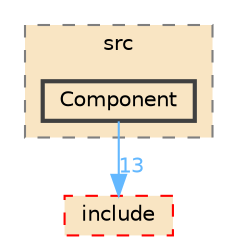 digraph "libs/engine/src/Component"
{
 // LATEX_PDF_SIZE
  bgcolor="transparent";
  edge [fontname=Helvetica,fontsize=10,labelfontname=Helvetica,labelfontsize=10];
  node [fontname=Helvetica,fontsize=10,shape=box,height=0.2,width=0.4];
  compound=true
  subgraph clusterdir_2bd190c4f4c79181aeb9a0c95547245a {
    graph [ bgcolor="#f9e5c3", pencolor="grey50", label="src", fontname=Helvetica,fontsize=10 style="filled,dashed", URL="dir_2bd190c4f4c79181aeb9a0c95547245a.html",tooltip=""]
  dir_da0f1b15466a27ba93dd26d9457871fa [label="Component", fillcolor="#f9e5c3", color="grey25", style="filled,bold", URL="dir_da0f1b15466a27ba93dd26d9457871fa.html",tooltip=""];
  }
  dir_f0d8f502c618f1edf4c1d59f415728d8 [label="include", fillcolor="#f9e5c3", color="red", style="filled,dashed", URL="dir_f0d8f502c618f1edf4c1d59f415728d8.html",tooltip=""];
  dir_da0f1b15466a27ba93dd26d9457871fa->dir_f0d8f502c618f1edf4c1d59f415728d8 [headlabel="13", labeldistance=1.5 headhref="dir_000001_000005.html" color="steelblue1" fontcolor="steelblue1"];
}
